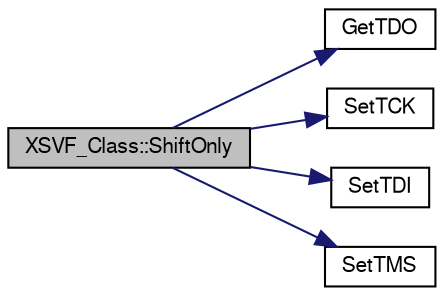 digraph G
{
  bgcolor="transparent";
  edge [fontname="FreeSans",fontsize=10,labelfontname="FreeSans",labelfontsize=10];
  node [fontname="FreeSans",fontsize=10,shape=record];
  rankdir=LR;
  Node1 [label="XSVF_Class::ShiftOnly",height=0.2,width=0.4,color="black", fillcolor="grey75", style="filled" fontcolor="black"];
  Node1 -> Node2 [color="midnightblue",fontsize=10,style="solid",fontname="FreeSans"];
  Node2 [label="GetTDO",height=0.2,width=0.4,color="black",URL="$xsvf_port_8hpp.html#1b072aff193845660455ddd0dffdcda9"];
  Node1 -> Node3 [color="midnightblue",fontsize=10,style="solid",fontname="FreeSans"];
  Node3 [label="SetTCK",height=0.2,width=0.4,color="black",URL="$xsvf_port_8hpp.html#f78586706e602574a5a51f07ca7928d1"];
  Node1 -> Node4 [color="midnightblue",fontsize=10,style="solid",fontname="FreeSans"];
  Node4 [label="SetTDI",height=0.2,width=0.4,color="black",URL="$xsvf_port_8hpp.html#ced1a75f808d7bacf55d33b7ce256aa2"];
  Node1 -> Node5 [color="midnightblue",fontsize=10,style="solid",fontname="FreeSans"];
  Node5 [label="SetTMS",height=0.2,width=0.4,color="black",URL="$xsvf_port_8hpp.html#6cf891e56c01510a8773b0d6a1a4cd3f"];
}
